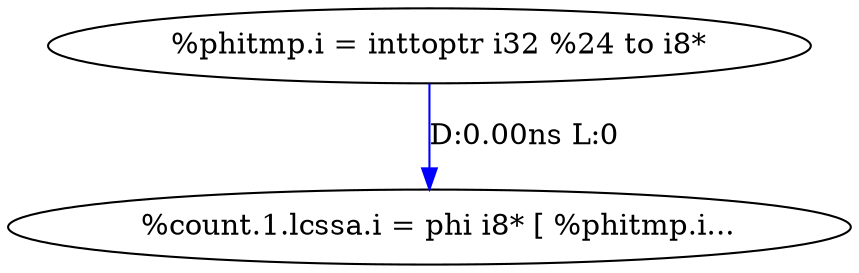 digraph {
Node0xb1b9298[label="  %count.1.lcssa.i = phi i8* [ %phitmp.i..."];
Node0xb1b9158[label="  %phitmp.i = inttoptr i32 %24 to i8*"];
Node0xb1b9158 -> Node0xb1b9298[label="D:0.00ns L:0",color=blue];
}
